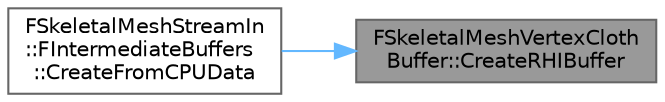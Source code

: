 digraph "FSkeletalMeshVertexClothBuffer::CreateRHIBuffer"
{
 // INTERACTIVE_SVG=YES
 // LATEX_PDF_SIZE
  bgcolor="transparent";
  edge [fontname=Helvetica,fontsize=10,labelfontname=Helvetica,labelfontsize=10];
  node [fontname=Helvetica,fontsize=10,shape=box,height=0.2,width=0.4];
  rankdir="RL";
  Node1 [id="Node000001",label="FSkeletalMeshVertexCloth\lBuffer::CreateRHIBuffer",height=0.2,width=0.4,color="gray40", fillcolor="grey60", style="filled", fontcolor="black",tooltip="Create an RHI vertex buffer with CPU data."];
  Node1 -> Node2 [id="edge1_Node000001_Node000002",dir="back",color="steelblue1",style="solid",tooltip=" "];
  Node2 [id="Node000002",label="FSkeletalMeshStreamIn\l::FIntermediateBuffers\l::CreateFromCPUData",height=0.2,width=0.4,color="grey40", fillcolor="white", style="filled",URL="$df/dbb/structFSkeletalMeshStreamIn_1_1FIntermediateBuffers.html#ab717a96e28ff25bf24d344dee1d4b516",tooltip=" "];
}
